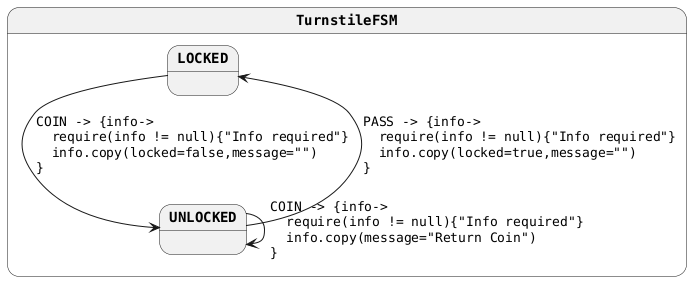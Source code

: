 @startuml
skinparam monochrome true
skinparam StateFontName Helvetica
skinparam defaultFontName Monospaced
skinparam defaultFontStyle Bold
skinparam state {
    FontColor Black
    FontStyle Bold
}
state TurnstileFSM {
LOCKED --> UNLOCKED : COIN -> {info->\l  require(info != null){"Info required"}\l  info.copy(locked=false,message="")\l}
UNLOCKED --> LOCKED : PASS -> {info->\l  require(info != null){"Info required"}\l  info.copy(locked=true,message="")\l}
UNLOCKED --> UNLOCKED : COIN -> {info->\l  require(info != null){"Info required"}\l  info.copy(message="Return Coin")\l}
}
@enduml
